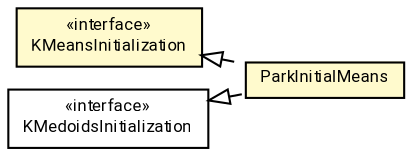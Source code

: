 #!/usr/local/bin/dot
#
# Class diagram 
# Generated by UMLGraph version R5_7_2-60-g0e99a6 (http://www.spinellis.gr/umlgraph/)
#

digraph G {
	graph [fontnames="svg"]
	edge [fontname="Roboto",fontsize=7,labelfontname="Roboto",labelfontsize=7,color="black"];
	node [fontname="Roboto",fontcolor="black",fontsize=8,shape=plaintext,margin=0,width=0,height=0];
	nodesep=0.15;
	ranksep=0.25;
	rankdir=LR;
	// de.lmu.ifi.dbs.elki.algorithm.clustering.kmeans.initialization.KMeansInitialization
	c8082843 [label=<<table title="de.lmu.ifi.dbs.elki.algorithm.clustering.kmeans.initialization.KMeansInitialization" border="0" cellborder="1" cellspacing="0" cellpadding="2" bgcolor="LemonChiffon" href="KMeansInitialization.html" target="_parent">
		<tr><td><table border="0" cellspacing="0" cellpadding="1">
		<tr><td align="center" balign="center"> &#171;interface&#187; </td></tr>
		<tr><td align="center" balign="center"> <font face="Roboto">KMeansInitialization</font> </td></tr>
		</table></td></tr>
		</table>>, URL="KMeansInitialization.html"];
	// de.lmu.ifi.dbs.elki.algorithm.clustering.kmeans.initialization.ParkInitialMeans<O>
	c8082844 [label=<<table title="de.lmu.ifi.dbs.elki.algorithm.clustering.kmeans.initialization.ParkInitialMeans" border="0" cellborder="1" cellspacing="0" cellpadding="2" bgcolor="lemonChiffon" href="ParkInitialMeans.html" target="_parent">
		<tr><td><table border="0" cellspacing="0" cellpadding="1">
		<tr><td align="center" balign="center"> <font face="Roboto">ParkInitialMeans</font> </td></tr>
		</table></td></tr>
		</table>>, URL="ParkInitialMeans.html"];
	// de.lmu.ifi.dbs.elki.algorithm.clustering.kmeans.initialization.KMedoidsInitialization<V>
	c8082856 [label=<<table title="de.lmu.ifi.dbs.elki.algorithm.clustering.kmeans.initialization.KMedoidsInitialization" border="0" cellborder="1" cellspacing="0" cellpadding="2" href="KMedoidsInitialization.html" target="_parent">
		<tr><td><table border="0" cellspacing="0" cellpadding="1">
		<tr><td align="center" balign="center"> &#171;interface&#187; </td></tr>
		<tr><td align="center" balign="center"> <font face="Roboto">KMedoidsInitialization</font> </td></tr>
		</table></td></tr>
		</table>>, URL="KMedoidsInitialization.html"];
	// de.lmu.ifi.dbs.elki.algorithm.clustering.kmeans.initialization.ParkInitialMeans<O> implements de.lmu.ifi.dbs.elki.algorithm.clustering.kmeans.initialization.KMeansInitialization
	c8082843 -> c8082844 [arrowtail=empty,style=dashed,dir=back,weight=9];
	// de.lmu.ifi.dbs.elki.algorithm.clustering.kmeans.initialization.ParkInitialMeans<O> implements de.lmu.ifi.dbs.elki.algorithm.clustering.kmeans.initialization.KMedoidsInitialization<V>
	c8082856 -> c8082844 [arrowtail=empty,style=dashed,dir=back,weight=9];
}

